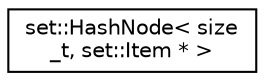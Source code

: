 digraph "Graphical Class Hierarchy"
{
 // LATEX_PDF_SIZE
  edge [fontname="Helvetica",fontsize="10",labelfontname="Helvetica",labelfontsize="10"];
  node [fontname="Helvetica",fontsize="10",shape=record];
  rankdir="LR";
  Node0 [label="set::HashNode\< size\l_t, set::Item * \>",height=0.2,width=0.4,color="black", fillcolor="white", style="filled",URL="$classset_1_1HashNode.html",tooltip=" "];
}
